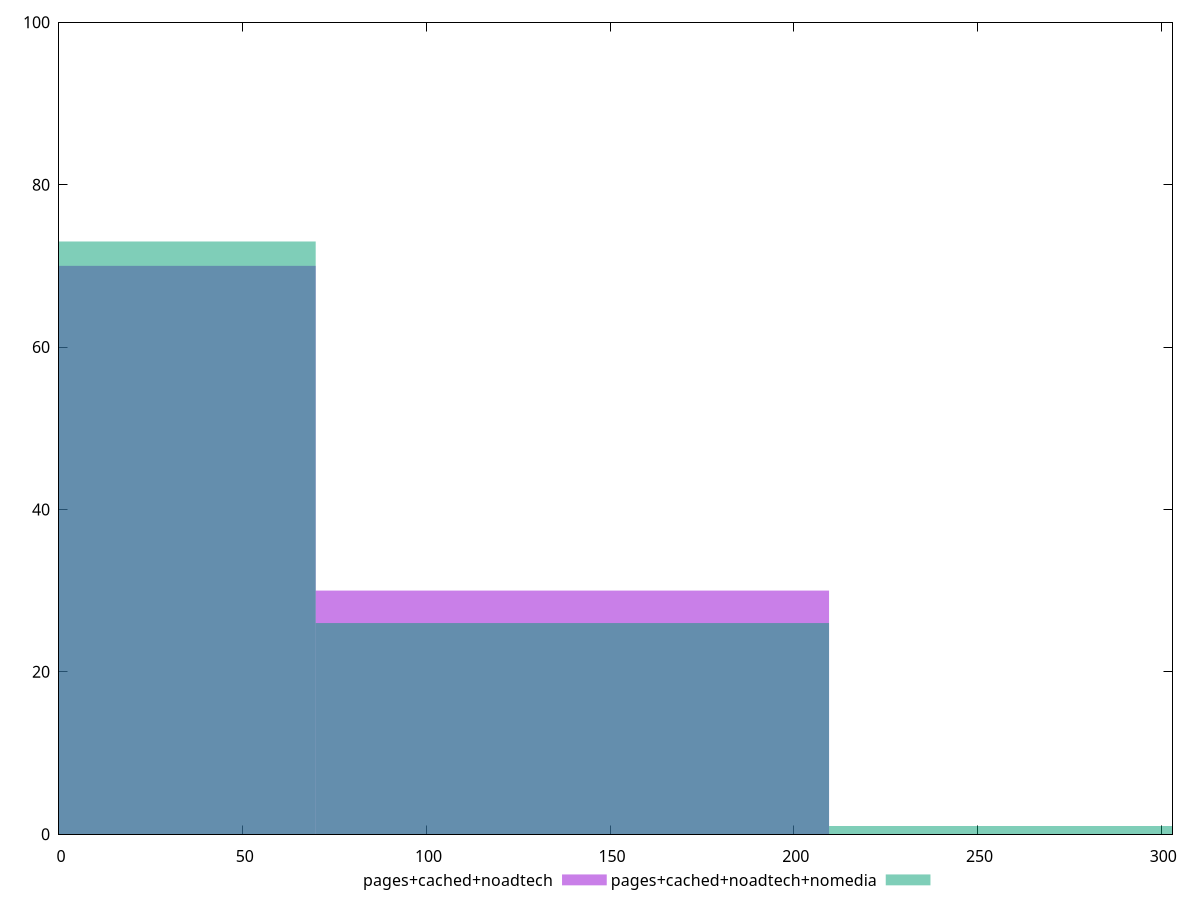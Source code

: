 reset

$pagesCachedNoadtech <<EOF
139.73564470382303 30
0 70
EOF

$pagesCachedNoadtechNomedia <<EOF
279.47128940764605 1
0 73
139.73564470382303 26
EOF

set key outside below
set boxwidth 139.73564470382303
set xrange [0:303.088]
set yrange [0:100]
set trange [0:100]
set style fill transparent solid 0.5 noborder
set terminal svg size 640, 500 enhanced background rgb 'white'
set output "report_00026_2021-02-22T21:38:55.199Z/uses-rel-preconnect/comparison/histogram/2_vs_3.svg"

plot $pagesCachedNoadtech title "pages+cached+noadtech" with boxes, \
     $pagesCachedNoadtechNomedia title "pages+cached+noadtech+nomedia" with boxes

reset
